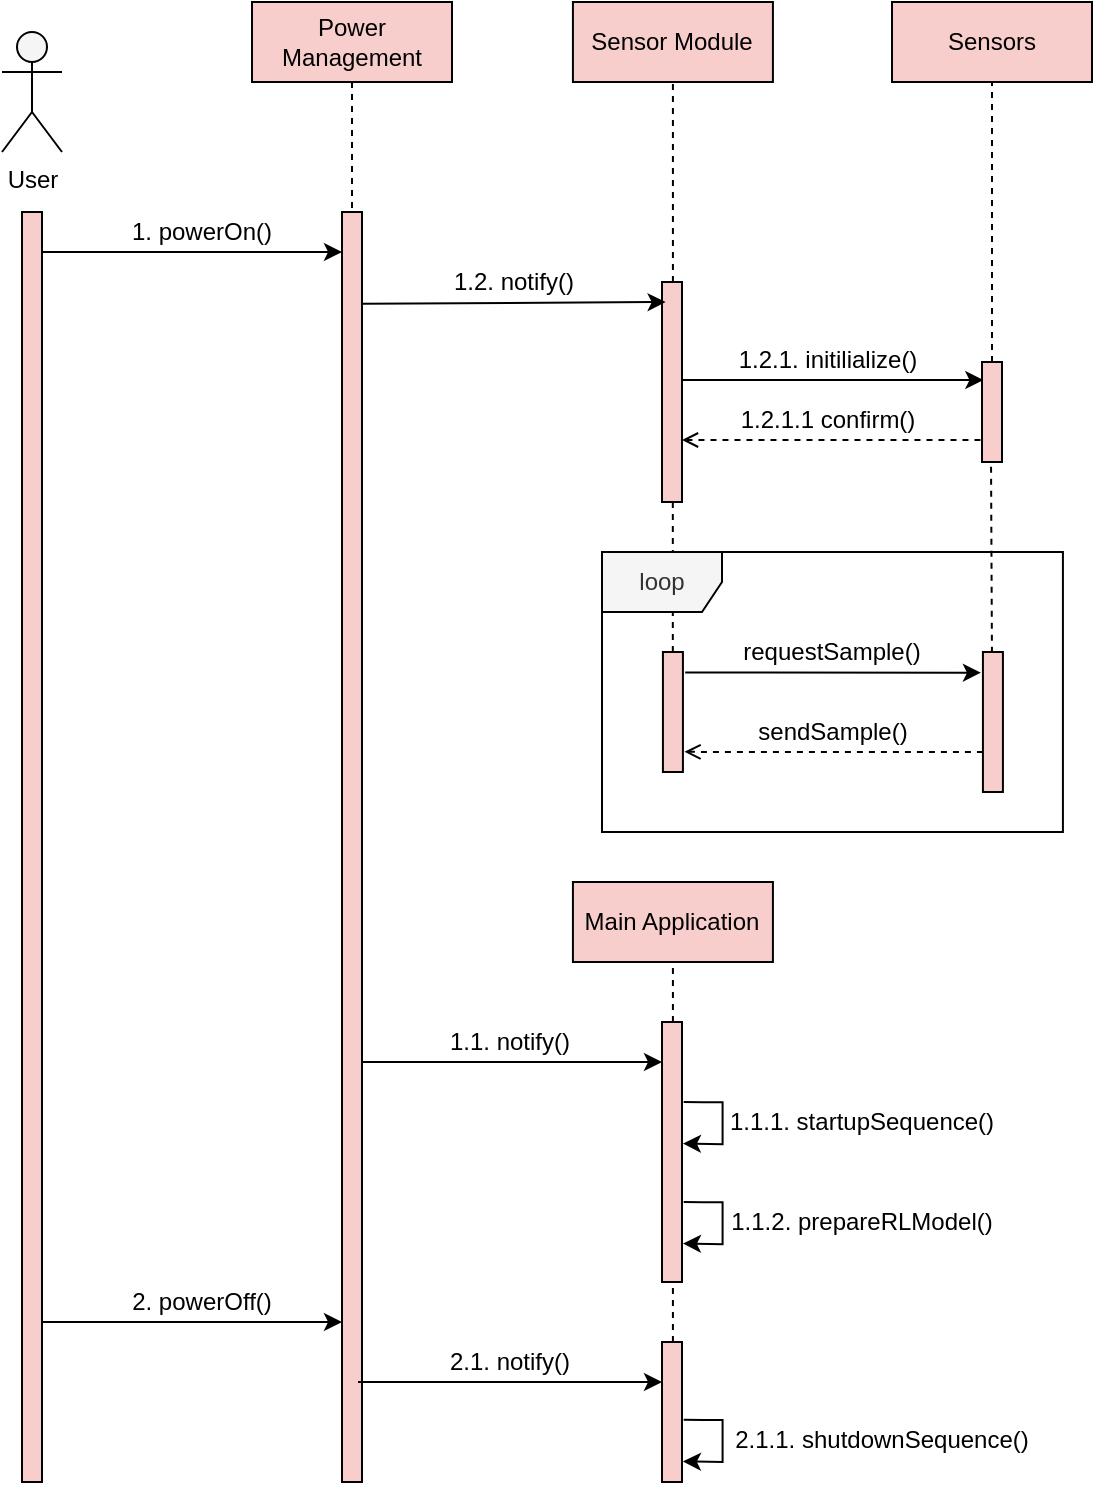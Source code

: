 <mxfile version="13.9.9" type="device" pages="3"><diagram id="kgpKYQtTHZ0yAKxKKP6v" name="1"><mxGraphModel dx="1086" dy="846" grid="1" gridSize="10" guides="1" tooltips="1" connect="1" arrows="1" fold="1" page="1" pageScale="1" pageWidth="850" pageHeight="1100" math="0" shadow="0"><root><mxCell id="0"/><mxCell id="1" parent="0"/><mxCell id="phC4jxuiLbLDbpHao6Ok-2" value="" style="endArrow=classic;html=1;" parent="1" edge="1"><mxGeometry width="50" height="50" relative="1" as="geometry"><mxPoint x="318" y="680" as="sourcePoint"/><mxPoint x="470" y="680" as="targetPoint"/></mxGeometry></mxCell><mxCell id="inBdYmP9mK_ifacvA4f5-3" value="User" style="shape=umlActor;verticalLabelPosition=bottom;verticalAlign=top;html=1;outlineConnect=0;fillColor=#F5F5F5;" parent="1" vertex="1"><mxGeometry x="140" y="165" width="30" height="60" as="geometry"/></mxCell><mxCell id="inBdYmP9mK_ifacvA4f5-5" value="" style="endArrow=classic;html=1;" parent="1" edge="1"><mxGeometry width="50" height="50" relative="1" as="geometry"><mxPoint x="160" y="275.0" as="sourcePoint"/><mxPoint x="310" y="275" as="targetPoint"/></mxGeometry></mxCell><mxCell id="inBdYmP9mK_ifacvA4f5-6" value="1. powerOn()" style="text;html=1;strokeColor=none;fillColor=none;align=center;verticalAlign=middle;whiteSpace=wrap;rounded=0;" parent="1" vertex="1"><mxGeometry x="180" y="255" width="120" height="20" as="geometry"/></mxCell><mxCell id="inBdYmP9mK_ifacvA4f5-24" style="edgeStyle=orthogonalEdgeStyle;rounded=0;orthogonalLoop=1;jettySize=auto;html=1;dashed=1;endArrow=none;endFill=0;" parent="1" source="xKtvGgdR5f6GZ9nh-ZkP-6" target="xKtvGgdR5f6GZ9nh-ZkP-9" edge="1"><mxGeometry relative="1" as="geometry"><mxPoint x="370" y="220" as="sourcePoint"/></mxGeometry></mxCell><mxCell id="dgh72chu5TifOmgAorw7-30" style="edgeStyle=none;rounded=0;orthogonalLoop=1;jettySize=auto;html=1;entryX=0.495;entryY=0.022;entryDx=0;entryDy=0;entryPerimeter=0;dashed=1;startArrow=none;startFill=0;endArrow=none;endFill=0;" parent="1" source="dgh72chu5TifOmgAorw7-36" target="dgh72chu5TifOmgAorw7-48" edge="1"><mxGeometry relative="1" as="geometry"/></mxCell><mxCell id="dgh72chu5TifOmgAorw7-31" style="rounded=0;orthogonalLoop=1;jettySize=auto;html=1;dashed=1;endArrow=none;endFill=0;entryX=0.451;entryY=0.977;entryDx=0;entryDy=0;entryPerimeter=0;exitX=0.451;exitY=0.006;exitDx=0;exitDy=0;exitPerimeter=0;" parent="1" source="dgh72chu5TifOmgAorw7-49" target="dgh72chu5TifOmgAorw7-42" edge="1"><mxGeometry relative="1" as="geometry"><mxPoint x="610" y="440" as="sourcePoint"/><mxPoint x="639" y="381" as="targetPoint"/></mxGeometry></mxCell><mxCell id="dgh72chu5TifOmgAorw7-33" value="loop" style="shape=umlFrame;whiteSpace=wrap;html=1;fillColor=#f5f5f5;fontColor=#333333;" parent="1" vertex="1"><mxGeometry x="440" y="425" width="230.46" height="140" as="geometry"/></mxCell><mxCell id="dgh72chu5TifOmgAorw7-34" value="Sensor Module" style="rounded=0;whiteSpace=wrap;html=1;fillColor=#f8cecc;" parent="1" vertex="1"><mxGeometry x="425.46" y="150" width="100" height="40" as="geometry"/></mxCell><mxCell id="dgh72chu5TifOmgAorw7-35" value="" style="endArrow=none;dashed=1;html=1;entryX=0.5;entryY=1;entryDx=0;entryDy=0;" parent="1" source="dgh72chu5TifOmgAorw7-36" target="dgh72chu5TifOmgAorw7-34" edge="1"><mxGeometry width="50" height="50" relative="1" as="geometry"><mxPoint x="475.0" y="470" as="sourcePoint"/><mxPoint x="612.5" y="380" as="targetPoint"/></mxGeometry></mxCell><mxCell id="dgh72chu5TifOmgAorw7-36" value="" style="points=[];perimeter=orthogonalPerimeter;rounded=0;shadow=0;strokeWidth=1;fillColor=#f8cecc;" parent="1" vertex="1"><mxGeometry x="470" y="290" width="10" height="110" as="geometry"/></mxCell><mxCell id="dgh72chu5TifOmgAorw7-37" value="" style="endArrow=classic;html=1;entryX=0.067;entryY=0.154;entryDx=0;entryDy=0;entryPerimeter=0;exitX=0.886;exitY=0.023;exitDx=0;exitDy=0;exitPerimeter=0;" parent="1" edge="1"><mxGeometry width="50" height="50" relative="1" as="geometry"><mxPoint x="320.0" y="300.93" as="sourcePoint"/><mxPoint x="471.81" y="300.02" as="targetPoint"/></mxGeometry></mxCell><mxCell id="dgh72chu5TifOmgAorw7-38" value="1.2. notify()" style="text;html=1;strokeColor=none;fillColor=none;align=center;verticalAlign=middle;whiteSpace=wrap;rounded=0;" parent="1" vertex="1"><mxGeometry x="336.14" y="280" width="120" height="20" as="geometry"/></mxCell><mxCell id="dgh72chu5TifOmgAorw7-39" value="" style="endArrow=classic;html=1;entryX=0.067;entryY=0.462;entryDx=0;entryDy=0;entryPerimeter=0;" parent="1" edge="1"><mxGeometry width="50" height="50" relative="1" as="geometry"><mxPoint x="480" y="339.0" as="sourcePoint"/><mxPoint x="630.67" y="339.06" as="targetPoint"/></mxGeometry></mxCell><mxCell id="dgh72chu5TifOmgAorw7-40" value="Sensors" style="rounded=0;whiteSpace=wrap;html=1;fillColor=#f8cecc;" parent="1" vertex="1"><mxGeometry x="585" y="150" width="100" height="40" as="geometry"/></mxCell><mxCell id="dgh72chu5TifOmgAorw7-41" value="" style="endArrow=none;dashed=1;html=1;entryX=0.5;entryY=1;entryDx=0;entryDy=0;" parent="1" source="dgh72chu5TifOmgAorw7-42" target="dgh72chu5TifOmgAorw7-40" edge="1"><mxGeometry width="50" height="50" relative="1" as="geometry"><mxPoint x="635" y="470" as="sourcePoint"/><mxPoint x="772.5" y="380" as="targetPoint"/></mxGeometry></mxCell><mxCell id="dgh72chu5TifOmgAorw7-42" value="" style="points=[];perimeter=orthogonalPerimeter;rounded=0;shadow=0;strokeWidth=1;fillColor=#f8cecc;" parent="1" vertex="1"><mxGeometry x="630" y="330" width="10" height="50" as="geometry"/></mxCell><mxCell id="dgh72chu5TifOmgAorw7-43" value="1.2.1. initilialize()" style="text;html=1;strokeColor=none;fillColor=none;align=center;verticalAlign=middle;whiteSpace=wrap;rounded=0;" parent="1" vertex="1"><mxGeometry x="492.5" y="319" width="120" height="20" as="geometry"/></mxCell><mxCell id="dgh72chu5TifOmgAorw7-44" value="" style="endArrow=none;html=1;entryX=0.067;entryY=0.462;entryDx=0;entryDy=0;entryPerimeter=0;dashed=1;endFill=0;startArrow=open;startFill=0;" parent="1" edge="1"><mxGeometry width="50" height="50" relative="1" as="geometry"><mxPoint x="480" y="369.0" as="sourcePoint"/><mxPoint x="630.67" y="369.06" as="targetPoint"/></mxGeometry></mxCell><mxCell id="dgh72chu5TifOmgAorw7-45" value="1.2.1.1 confirm()" style="text;html=1;strokeColor=none;fillColor=none;align=center;verticalAlign=middle;whiteSpace=wrap;rounded=0;" parent="1" vertex="1"><mxGeometry x="492.5" y="349" width="120" height="20" as="geometry"/></mxCell><mxCell id="dgh72chu5TifOmgAorw7-48" value="" style="points=[];perimeter=orthogonalPerimeter;rounded=0;shadow=0;strokeWidth=1;fillColor=#f8cecc;" parent="1" vertex="1"><mxGeometry x="470.46" y="475" width="10" height="60" as="geometry"/></mxCell><mxCell id="dgh72chu5TifOmgAorw7-49" value="" style="points=[];perimeter=orthogonalPerimeter;rounded=0;shadow=0;strokeWidth=1;fillColor=#f8cecc;" parent="1" vertex="1"><mxGeometry x="630.46" y="475" width="10" height="70" as="geometry"/></mxCell><mxCell id="dgh72chu5TifOmgAorw7-50" value="" style="endArrow=classic;html=1;exitX=1.113;exitY=0.171;exitDx=0;exitDy=0;exitPerimeter=0;entryX=-0.1;entryY=0.148;entryDx=0;entryDy=0;entryPerimeter=0;" parent="1" source="dgh72chu5TifOmgAorw7-48" target="dgh72chu5TifOmgAorw7-49" edge="1"><mxGeometry width="50" height="50" relative="1" as="geometry"><mxPoint x="540.46" y="505" as="sourcePoint"/><mxPoint x="590.46" y="455" as="targetPoint"/></mxGeometry></mxCell><mxCell id="dgh72chu5TifOmgAorw7-51" value="requestSample()" style="text;html=1;strokeColor=none;fillColor=none;align=center;verticalAlign=middle;whiteSpace=wrap;rounded=0;" parent="1" vertex="1"><mxGeometry x="495.46" y="465" width="120" height="20" as="geometry"/></mxCell><mxCell id="dgh72chu5TifOmgAorw7-52" value="" style="endArrow=open;html=1;entryX=1.077;entryY=0.832;entryDx=0;entryDy=0;entryPerimeter=0;dashed=1;startArrow=none;startFill=0;endFill=0;" parent="1" target="dgh72chu5TifOmgAorw7-48" edge="1"><mxGeometry width="50" height="50" relative="1" as="geometry"><mxPoint x="630.46" y="525" as="sourcePoint"/><mxPoint x="639.46" y="495.36" as="targetPoint"/><Array as="points"><mxPoint x="510.46" y="525"/></Array></mxGeometry></mxCell><mxCell id="dgh72chu5TifOmgAorw7-53" value="sendSample()" style="text;html=1;strokeColor=none;fillColor=none;align=center;verticalAlign=middle;whiteSpace=wrap;rounded=0;" parent="1" vertex="1"><mxGeometry x="492.96" y="505" width="125" height="20" as="geometry"/></mxCell><mxCell id="xKtvGgdR5f6GZ9nh-ZkP-6" value="Power Management" style="rounded=0;whiteSpace=wrap;html=1;fillColor=#f8cecc;" parent="1" vertex="1"><mxGeometry x="265" y="150" width="100" height="40" as="geometry"/></mxCell><mxCell id="xKtvGgdR5f6GZ9nh-ZkP-9" value="" style="points=[];perimeter=orthogonalPerimeter;rounded=0;shadow=0;strokeWidth=1;fillColor=#f8cecc;" parent="1" vertex="1"><mxGeometry x="310" y="255" width="10" height="635" as="geometry"/></mxCell><mxCell id="xKtvGgdR5f6GZ9nh-ZkP-10" value="" style="points=[];perimeter=orthogonalPerimeter;rounded=0;shadow=0;strokeWidth=1;fillColor=#f8cecc;" parent="1" vertex="1"><mxGeometry x="150" y="255" width="10" height="635" as="geometry"/></mxCell><mxCell id="phC4jxuiLbLDbpHao6Ok-1" value="1.1. notify()" style="text;html=1;strokeColor=none;fillColor=none;align=center;verticalAlign=middle;whiteSpace=wrap;rounded=0;" parent="1" vertex="1"><mxGeometry x="334.33" y="660" width="120" height="20" as="geometry"/></mxCell><mxCell id="phC4jxuiLbLDbpHao6Ok-3" value="Main Application" style="rounded=0;whiteSpace=wrap;html=1;fillColor=#f8cecc;" parent="1" vertex="1"><mxGeometry x="425.46" y="590" width="100" height="40" as="geometry"/></mxCell><mxCell id="phC4jxuiLbLDbpHao6Ok-4" value="" style="endArrow=none;dashed=1;html=1;entryX=0.5;entryY=1;entryDx=0;entryDy=0;" parent="1" source="phC4jxuiLbLDbpHao6Ok-5" target="phC4jxuiLbLDbpHao6Ok-3" edge="1"><mxGeometry width="50" height="50" relative="1" as="geometry"><mxPoint x="475.0" y="840" as="sourcePoint"/><mxPoint x="612.5" y="750" as="targetPoint"/></mxGeometry></mxCell><mxCell id="phC4jxuiLbLDbpHao6Ok-5" value="" style="points=[];perimeter=orthogonalPerimeter;rounded=0;shadow=0;strokeWidth=1;fillColor=#f8cecc;" parent="1" vertex="1"><mxGeometry x="470" y="660" width="10" height="130" as="geometry"/></mxCell><mxCell id="phC4jxuiLbLDbpHao6Ok-6" value="" style="endArrow=classic;html=1;entryX=1.017;entryY=0.552;entryDx=0;entryDy=0;entryPerimeter=0;rounded=0;exitX=1.056;exitY=0.363;exitDx=0;exitDy=0;exitPerimeter=0;" parent="1" edge="1"><mxGeometry width="50" height="50" relative="1" as="geometry"><mxPoint x="480.85" y="750.0" as="sourcePoint"/><mxPoint x="480.46" y="770.79" as="targetPoint"/><Array as="points"><mxPoint x="490.29" y="750.07"/><mxPoint x="500.29" y="750.07"/><mxPoint x="500.29" y="771.07"/></Array></mxGeometry></mxCell><mxCell id="phC4jxuiLbLDbpHao6Ok-7" value="1.1.2. prepareRLModel()" style="text;html=1;strokeColor=none;fillColor=none;align=center;verticalAlign=middle;whiteSpace=wrap;rounded=0;" parent="1" vertex="1"><mxGeometry x="500.46" y="750" width="140" height="20" as="geometry"/></mxCell><mxCell id="dagR4Bnw5BYFvHW-4s_O-1" value="" style="endArrow=classic;html=1;entryX=1.017;entryY=0.552;entryDx=0;entryDy=0;entryPerimeter=0;rounded=0;exitX=1.056;exitY=0.363;exitDx=0;exitDy=0;exitPerimeter=0;" parent="1" edge="1"><mxGeometry width="50" height="50" relative="1" as="geometry"><mxPoint x="480.85" y="700.0" as="sourcePoint"/><mxPoint x="480.46" y="720.79" as="targetPoint"/><Array as="points"><mxPoint x="490.29" y="700.07"/><mxPoint x="500.29" y="700.07"/><mxPoint x="500.29" y="721.07"/></Array></mxGeometry></mxCell><mxCell id="dagR4Bnw5BYFvHW-4s_O-2" value="1.1.1. startupSequence()" style="text;html=1;strokeColor=none;fillColor=none;align=center;verticalAlign=middle;whiteSpace=wrap;rounded=0;" parent="1" vertex="1"><mxGeometry x="500.46" y="700" width="140" height="20" as="geometry"/></mxCell><mxCell id="tbu72Rc4ZjSDKKQnd7Kb-1" value="" style="endArrow=classic;html=1;" parent="1" edge="1"><mxGeometry width="50" height="50" relative="1" as="geometry"><mxPoint x="160" y="810.0" as="sourcePoint"/><mxPoint x="310" y="810" as="targetPoint"/></mxGeometry></mxCell><mxCell id="tbu72Rc4ZjSDKKQnd7Kb-2" value="2. powerOff()" style="text;html=1;strokeColor=none;fillColor=none;align=center;verticalAlign=middle;whiteSpace=wrap;rounded=0;" parent="1" vertex="1"><mxGeometry x="180" y="790" width="120" height="20" as="geometry"/></mxCell><mxCell id="tbu72Rc4ZjSDKKQnd7Kb-3" value="" style="points=[];perimeter=orthogonalPerimeter;rounded=0;shadow=0;strokeWidth=1;fillColor=#f8cecc;" parent="1" vertex="1"><mxGeometry x="470" y="820" width="10" height="70" as="geometry"/></mxCell><mxCell id="tbu72Rc4ZjSDKKQnd7Kb-6" value="" style="endArrow=classic;html=1;" parent="1" edge="1"><mxGeometry width="50" height="50" relative="1" as="geometry"><mxPoint x="318" y="840" as="sourcePoint"/><mxPoint x="470" y="840" as="targetPoint"/></mxGeometry></mxCell><mxCell id="tbu72Rc4ZjSDKKQnd7Kb-7" value="2.1. notify()" style="text;html=1;strokeColor=none;fillColor=none;align=center;verticalAlign=middle;whiteSpace=wrap;rounded=0;" parent="1" vertex="1"><mxGeometry x="334.33" y="820" width="120" height="20" as="geometry"/></mxCell><mxCell id="tbu72Rc4ZjSDKKQnd7Kb-8" value="" style="endArrow=none;dashed=1;html=1;entryX=0.5;entryY=1;entryDx=0;entryDy=0;" parent="1" edge="1"><mxGeometry width="50" height="50" relative="1" as="geometry"><mxPoint x="475.46" y="820" as="sourcePoint"/><mxPoint x="475.46" y="790" as="targetPoint"/></mxGeometry></mxCell><mxCell id="tbu72Rc4ZjSDKKQnd7Kb-9" value="" style="endArrow=classic;html=1;entryX=1.017;entryY=0.552;entryDx=0;entryDy=0;entryPerimeter=0;rounded=0;exitX=1.056;exitY=0.363;exitDx=0;exitDy=0;exitPerimeter=0;" parent="1" edge="1"><mxGeometry width="50" height="50" relative="1" as="geometry"><mxPoint x="480.85" y="858.93" as="sourcePoint"/><mxPoint x="480.46" y="879.72" as="targetPoint"/><Array as="points"><mxPoint x="490.29" y="859"/><mxPoint x="500.29" y="859"/><mxPoint x="500.29" y="880"/></Array></mxGeometry></mxCell><mxCell id="tbu72Rc4ZjSDKKQnd7Kb-10" value="2.1.1. shutdownSequence()" style="text;html=1;strokeColor=none;fillColor=none;align=center;verticalAlign=middle;whiteSpace=wrap;rounded=0;" parent="1" vertex="1"><mxGeometry x="500.46" y="858.93" width="159.54" height="20" as="geometry"/></mxCell></root></mxGraphModel></diagram><diagram id="JWBoUL0bmVJoOQ_-0D60" name="2"><mxGraphModel dx="1086" dy="846" grid="1" gridSize="10" guides="1" tooltips="1" connect="1" arrows="1" fold="1" page="1" pageScale="1" pageWidth="827" pageHeight="1169" math="0" shadow="0"><root><mxCell id="K2fZUyKmzrHgw1D3t_cC-0"/><mxCell id="K2fZUyKmzrHgw1D3t_cC-1" parent="K2fZUyKmzrHgw1D3t_cC-0"/><mxCell id="argY7K8vM8EmBchS-glX-3" value="connect" style="shape=umlFrame;whiteSpace=wrap;html=1;fillColor=#f5f5f5;fontColor=#333333;" parent="K2fZUyKmzrHgw1D3t_cC-1" vertex="1"><mxGeometry x="540" y="1210" width="250" height="109" as="geometry"/></mxCell><mxCell id="argY7K8vM8EmBchS-glX-4" style="edgeStyle=orthogonalEdgeStyle;rounded=0;orthogonalLoop=1;jettySize=auto;html=1;dashed=1;endArrow=none;endFill=0;" parent="K2fZUyKmzrHgw1D3t_cC-1" source="argY7K8vM8EmBchS-glX-93" target="argY7K8vM8EmBchS-glX-97" edge="1"><mxGeometry relative="1" as="geometry"><mxPoint x="365" y="650.0" as="targetPoint"/><mxPoint x="365" y="730" as="sourcePoint"/><Array as="points"/></mxGeometry></mxCell><mxCell id="argY7K8vM8EmBchS-glX-5" style="rounded=0;orthogonalLoop=1;jettySize=auto;html=1;dashed=1;endArrow=none;endFill=0;" parent="K2fZUyKmzrHgw1D3t_cC-1" source="argY7K8vM8EmBchS-glX-9" target="argY7K8vM8EmBchS-glX-28" edge="1"><mxGeometry relative="1" as="geometry"/></mxCell><mxCell id="argY7K8vM8EmBchS-glX-6" style="edgeStyle=none;rounded=0;orthogonalLoop=1;jettySize=auto;html=1;dashed=1;endArrow=none;endFill=0;" parent="K2fZUyKmzrHgw1D3t_cC-1" source="argY7K8vM8EmBchS-glX-10" target="argY7K8vM8EmBchS-glX-26" edge="1"><mxGeometry relative="1" as="geometry"/></mxCell><mxCell id="argY7K8vM8EmBchS-glX-7" style="rounded=0;orthogonalLoop=1;jettySize=auto;html=1;endArrow=classic;endFill=1;" parent="K2fZUyKmzrHgw1D3t_cC-1" source="argY7K8vM8EmBchS-glX-88" target="argY7K8vM8EmBchS-glX-88" edge="1"><mxGeometry relative="1" as="geometry"><mxPoint x="560.46" y="255" as="targetPoint"/><mxPoint x="370.46" y="255" as="sourcePoint"/><Array as="points"><mxPoint x="380" y="265"/><mxPoint x="390" y="265"/><mxPoint x="390" y="275"/><mxPoint x="390" y="285"/><mxPoint x="380" y="285"/></Array></mxGeometry></mxCell><mxCell id="argY7K8vM8EmBchS-glX-8" value="alt" style="shape=umlFrame;whiteSpace=wrap;html=1;fillColor=#f5f5f5;fontColor=#333333;" parent="K2fZUyKmzrHgw1D3t_cC-1" vertex="1"><mxGeometry x="320" y="360" width="280" height="190" as="geometry"/></mxCell><mxCell id="argY7K8vM8EmBchS-glX-9" value="" style="points=[];perimeter=orthogonalPerimeter;rounded=0;shadow=0;strokeWidth=1;fillColor=#B8DFA4;" parent="K2fZUyKmzrHgw1D3t_cC-1" vertex="1"><mxGeometry x="560" y="210" width="10" height="130" as="geometry"/></mxCell><mxCell id="argY7K8vM8EmBchS-glX-10" value="" style="points=[];perimeter=orthogonalPerimeter;rounded=0;shadow=0;strokeWidth=1;fillColor=#B8DFA4;" parent="K2fZUyKmzrHgw1D3t_cC-1" vertex="1"><mxGeometry x="360" y="210" width="10" height="130" as="geometry"/></mxCell><mxCell id="argY7K8vM8EmBchS-glX-11" value="" style="points=[];perimeter=orthogonalPerimeter;rounded=0;shadow=0;strokeWidth=1;fillColor=#B8DFA4;" parent="K2fZUyKmzrHgw1D3t_cC-1" vertex="1"><mxGeometry x="40" y="210" width="10" height="705" as="geometry"/></mxCell><mxCell id="argY7K8vM8EmBchS-glX-12" value="User" style="shape=umlActor;verticalLabelPosition=bottom;verticalAlign=top;html=1;outlineConnect=0;fillColor=#F5F5F5;" parent="K2fZUyKmzrHgw1D3t_cC-1" vertex="1"><mxGeometry x="30" y="120" width="30" height="60" as="geometry"/></mxCell><mxCell id="argY7K8vM8EmBchS-glX-13" style="rounded=0;orthogonalLoop=1;jettySize=auto;html=1;endArrow=classic;endFill=1;" parent="K2fZUyKmzrHgw1D3t_cC-1" edge="1"><mxGeometry relative="1" as="geometry"><mxPoint x="359" y="250.0" as="targetPoint"/><mxPoint x="210.0" y="250.0" as="sourcePoint"/></mxGeometry></mxCell><mxCell id="argY7K8vM8EmBchS-glX-14" value="" style="endArrow=classic;html=1;" parent="K2fZUyKmzrHgw1D3t_cC-1" source="argY7K8vM8EmBchS-glX-11" edge="1"><mxGeometry width="50" height="50" relative="1" as="geometry"><mxPoint x="150" y="280" as="sourcePoint"/><mxPoint x="200.0" y="230.0" as="targetPoint"/></mxGeometry></mxCell><mxCell id="argY7K8vM8EmBchS-glX-15" value="1. powerOn()" style="text;html=1;strokeColor=none;fillColor=none;align=center;verticalAlign=middle;whiteSpace=wrap;rounded=0;" parent="K2fZUyKmzrHgw1D3t_cC-1" vertex="1"><mxGeometry x="70" y="210" width="120" height="20" as="geometry"/></mxCell><mxCell id="argY7K8vM8EmBchS-glX-16" style="edgeStyle=orthogonalEdgeStyle;rounded=0;orthogonalLoop=1;jettySize=auto;html=1;dashed=1;endArrow=none;endFill=0;" parent="K2fZUyKmzrHgw1D3t_cC-1" source="argY7K8vM8EmBchS-glX-17" target="argY7K8vM8EmBchS-glX-89" edge="1"><mxGeometry relative="1" as="geometry"/></mxCell><mxCell id="argY7K8vM8EmBchS-glX-17" value="Power Management" style="rounded=0;whiteSpace=wrap;html=1;fillColor=#B8DFA4;" parent="K2fZUyKmzrHgw1D3t_cC-1" vertex="1"><mxGeometry x="155" y="110" width="100" height="40" as="geometry"/></mxCell><mxCell id="argY7K8vM8EmBchS-glX-18" style="edgeStyle=orthogonalEdgeStyle;rounded=0;orthogonalLoop=1;jettySize=auto;html=1;entryX=0.5;entryY=0.002;entryDx=0;entryDy=0;entryPerimeter=0;dashed=1;endArrow=none;endFill=0;" parent="K2fZUyKmzrHgw1D3t_cC-1" source="argY7K8vM8EmBchS-glX-19" target="argY7K8vM8EmBchS-glX-10" edge="1"><mxGeometry relative="1" as="geometry"/></mxCell><mxCell id="argY7K8vM8EmBchS-glX-19" value="Connection Management" style="rounded=0;whiteSpace=wrap;html=1;fillColor=#B8DFA4;" parent="K2fZUyKmzrHgw1D3t_cC-1" vertex="1"><mxGeometry x="315" y="110" width="100" height="40" as="geometry"/></mxCell><mxCell id="argY7K8vM8EmBchS-glX-20" value="1.3. notify()" style="text;html=1;strokeColor=none;fillColor=none;align=center;verticalAlign=middle;whiteSpace=wrap;rounded=0;" parent="K2fZUyKmzrHgw1D3t_cC-1" vertex="1"><mxGeometry x="216.14" y="230" width="140" height="20" as="geometry"/></mxCell><mxCell id="argY7K8vM8EmBchS-glX-21" value="Remote Client" style="shape=umlActor;verticalLabelPosition=bottom;verticalAlign=top;html=1;outlineConnect=0;fillColor=#F5F5F5;" parent="K2fZUyKmzrHgw1D3t_cC-1" vertex="1"><mxGeometry x="549.54" y="110" width="30" height="60" as="geometry"/></mxCell><mxCell id="argY7K8vM8EmBchS-glX-22" style="rounded=0;orthogonalLoop=1;jettySize=auto;html=1;endArrow=open;endFill=0;startArrow=none;startFill=0;" parent="K2fZUyKmzrHgw1D3t_cC-1" edge="1"><mxGeometry relative="1" as="geometry"><mxPoint x="370.0" y="314.71" as="targetPoint"/><mxPoint x="560.0" y="314.71" as="sourcePoint"/></mxGeometry></mxCell><mxCell id="argY7K8vM8EmBchS-glX-23" value="1.3.1.1.&amp;nbsp; connectionRequest()" style="text;html=1;strokeColor=none;fillColor=none;align=center;verticalAlign=middle;whiteSpace=wrap;rounded=0;" parent="K2fZUyKmzrHgw1D3t_cC-1" vertex="1"><mxGeometry x="390" y="294.71" width="160" height="20" as="geometry"/></mxCell><mxCell id="argY7K8vM8EmBchS-glX-24" value="1.3.1.&amp;nbsp; listenConnection()" style="text;html=1;strokeColor=none;fillColor=none;align=center;verticalAlign=middle;whiteSpace=wrap;rounded=0;" parent="K2fZUyKmzrHgw1D3t_cC-1" vertex="1"><mxGeometry x="390" y="265" width="150" height="20" as="geometry"/></mxCell><mxCell id="argY7K8vM8EmBchS-glX-25" style="edgeStyle=none;rounded=0;orthogonalLoop=1;jettySize=auto;html=1;entryX=0.466;entryY=0.006;entryDx=0;entryDy=0;entryPerimeter=0;dashed=1;endArrow=none;endFill=0;" parent="K2fZUyKmzrHgw1D3t_cC-1" source="argY7K8vM8EmBchS-glX-26" target="argY7K8vM8EmBchS-glX-34" edge="1"><mxGeometry relative="1" as="geometry"/></mxCell><mxCell id="argY7K8vM8EmBchS-glX-26" value="" style="points=[];perimeter=orthogonalPerimeter;rounded=0;shadow=0;strokeWidth=1;fillColor=#B8DFA4;" parent="K2fZUyKmzrHgw1D3t_cC-1" vertex="1"><mxGeometry x="360" y="410" width="10" height="40" as="geometry"/></mxCell><mxCell id="argY7K8vM8EmBchS-glX-27" style="edgeStyle=none;rounded=0;orthogonalLoop=1;jettySize=auto;html=1;entryX=0.477;entryY=-0.002;entryDx=0;entryDy=0;entryPerimeter=0;dashed=1;endArrow=none;endFill=0;" parent="K2fZUyKmzrHgw1D3t_cC-1" source="argY7K8vM8EmBchS-glX-28" target="argY7K8vM8EmBchS-glX-33" edge="1"><mxGeometry relative="1" as="geometry"/></mxCell><mxCell id="argY7K8vM8EmBchS-glX-28" value="" style="points=[];perimeter=orthogonalPerimeter;rounded=0;shadow=0;strokeWidth=1;fillColor=#B8DFA4;" parent="K2fZUyKmzrHgw1D3t_cC-1" vertex="1"><mxGeometry x="560" y="410" width="10" height="40" as="geometry"/></mxCell><mxCell id="argY7K8vM8EmBchS-glX-29" value="validCredentials = true" style="text;html=1;strokeColor=none;fillColor=none;align=center;verticalAlign=middle;whiteSpace=wrap;rounded=0;" parent="K2fZUyKmzrHgw1D3t_cC-1" vertex="1"><mxGeometry x="407.5" y="360" width="142.5" height="20" as="geometry"/></mxCell><mxCell id="argY7K8vM8EmBchS-glX-30" value="acceptConnection()" style="text;html=1;strokeColor=none;fillColor=none;align=center;verticalAlign=middle;whiteSpace=wrap;rounded=0;" parent="K2fZUyKmzrHgw1D3t_cC-1" vertex="1"><mxGeometry x="390" y="410" width="160" height="20" as="geometry"/></mxCell><mxCell id="argY7K8vM8EmBchS-glX-31" style="rounded=0;orthogonalLoop=1;jettySize=auto;html=1;endArrow=classic;endFill=1;dashed=1;" parent="K2fZUyKmzrHgw1D3t_cC-1" edge="1"><mxGeometry relative="1" as="geometry"><mxPoint x="560.0" y="429.31" as="targetPoint"/><mxPoint x="370.0" y="429.31" as="sourcePoint"/></mxGeometry></mxCell><mxCell id="argY7K8vM8EmBchS-glX-32" value="" style="endArrow=none;dashed=1;html=1;" parent="K2fZUyKmzrHgw1D3t_cC-1" edge="1"><mxGeometry width="50" height="50" relative="1" as="geometry"><mxPoint x="320.0" y="470" as="sourcePoint"/><mxPoint x="601" y="470" as="targetPoint"/></mxGeometry></mxCell><mxCell id="argY7K8vM8EmBchS-glX-33" value="" style="points=[];perimeter=orthogonalPerimeter;rounded=0;shadow=0;strokeWidth=1;fillColor=#B8DFA4;" parent="K2fZUyKmzrHgw1D3t_cC-1" vertex="1"><mxGeometry x="560" y="490.69" width="10" height="40" as="geometry"/></mxCell><mxCell id="argY7K8vM8EmBchS-glX-34" value="" style="points=[];perimeter=orthogonalPerimeter;rounded=0;shadow=0;strokeWidth=1;fillColor=#B8DFA4;" parent="K2fZUyKmzrHgw1D3t_cC-1" vertex="1"><mxGeometry x="360" y="490.69" width="10" height="40" as="geometry"/></mxCell><mxCell id="argY7K8vM8EmBchS-glX-35" value="[else]" style="text;html=1;strokeColor=none;fillColor=none;align=center;verticalAlign=middle;whiteSpace=wrap;rounded=0;" parent="K2fZUyKmzrHgw1D3t_cC-1" vertex="1"><mxGeometry x="320" y="470.69" width="40" height="20" as="geometry"/></mxCell><mxCell id="argY7K8vM8EmBchS-glX-36" value="rejectConnection()" style="text;html=1;strokeColor=none;fillColor=none;align=center;verticalAlign=middle;whiteSpace=wrap;rounded=0;" parent="K2fZUyKmzrHgw1D3t_cC-1" vertex="1"><mxGeometry x="390" y="490.69" width="160" height="20" as="geometry"/></mxCell><mxCell id="argY7K8vM8EmBchS-glX-37" style="rounded=0;orthogonalLoop=1;jettySize=auto;html=1;endArrow=classic;endFill=1;dashed=1;" parent="K2fZUyKmzrHgw1D3t_cC-1" edge="1"><mxGeometry relative="1" as="geometry"><mxPoint x="560.0" y="510.35" as="targetPoint"/><mxPoint x="370.0" y="510.35" as="sourcePoint"/></mxGeometry></mxCell><mxCell id="argY7K8vM8EmBchS-glX-38" value="Database&lt;br&gt;Server" style="shape=umlActor;verticalLabelPosition=bottom;verticalAlign=top;html=1;outlineConnect=0;fillColor=#F5F5F5;" parent="K2fZUyKmzrHgw1D3t_cC-1" vertex="1"><mxGeometry x="750" y="490.69" width="30" height="59" as="geometry"/></mxCell><mxCell id="argY7K8vM8EmBchS-glX-39" style="edgeStyle=orthogonalEdgeStyle;rounded=0;orthogonalLoop=1;jettySize=auto;html=1;dashed=1;endArrow=none;endFill=0;" parent="K2fZUyKmzrHgw1D3t_cC-1" source="argY7K8vM8EmBchS-glX-96" target="argY7K8vM8EmBchS-glX-44" edge="1"><mxGeometry relative="1" as="geometry"><mxPoint x="565" y="820.69" as="targetPoint"/><mxPoint x="564.471" y="579.69" as="sourcePoint"/></mxGeometry></mxCell><mxCell id="argY7K8vM8EmBchS-glX-40" style="edgeStyle=orthogonalEdgeStyle;rounded=0;orthogonalLoop=1;jettySize=auto;html=1;dashed=1;startArrow=none;startFill=0;endArrow=none;endFill=0;strokeColor=#000000;fontSize=11;" parent="K2fZUyKmzrHgw1D3t_cC-1" target="argY7K8vM8EmBchS-glX-57" edge="1"><mxGeometry relative="1" as="geometry"><mxPoint x="365" y="719.69" as="sourcePoint"/></mxGeometry></mxCell><mxCell id="argY7K8vM8EmBchS-glX-42" style="rounded=0;orthogonalLoop=1;jettySize=auto;html=1;endArrow=classic;endFill=1;" parent="K2fZUyKmzrHgw1D3t_cC-1" edge="1"><mxGeometry relative="1" as="geometry"><mxPoint x="560.0" y="714.69" as="targetPoint"/><mxPoint x="370.0" y="714.69" as="sourcePoint"/></mxGeometry></mxCell><mxCell id="argY7K8vM8EmBchS-glX-43" style="edgeStyle=orthogonalEdgeStyle;rounded=0;orthogonalLoop=1;jettySize=auto;html=1;dashed=1;startArrow=none;startFill=0;endArrow=classic;endFill=1;strokeColor=#000000;fontSize=11;" parent="K2fZUyKmzrHgw1D3t_cC-1" source="argY7K8vM8EmBchS-glX-44" target="argY7K8vM8EmBchS-glX-57" edge="1"><mxGeometry relative="1" as="geometry"/></mxCell><mxCell id="argY7K8vM8EmBchS-glX-44" value="" style="points=[];perimeter=orthogonalPerimeter;rounded=0;shadow=0;strokeWidth=1;fillColor=#f8cecc;" parent="K2fZUyKmzrHgw1D3t_cC-1" vertex="1"><mxGeometry x="560" y="850.69" width="10" height="59" as="geometry"/></mxCell><mxCell id="argY7K8vM8EmBchS-glX-45" value="" style="points=[];perimeter=orthogonalPerimeter;rounded=0;shadow=0;strokeWidth=1;fillColor=#f8cecc;" parent="K2fZUyKmzrHgw1D3t_cC-1" vertex="1"><mxGeometry x="760" y="590.69" width="10" height="169" as="geometry"/></mxCell><mxCell id="argY7K8vM8EmBchS-glX-46" style="rounded=0;orthogonalLoop=1;jettySize=auto;html=1;endArrow=classic;endFill=1;" parent="K2fZUyKmzrHgw1D3t_cC-1" edge="1"><mxGeometry relative="1" as="geometry"><mxPoint x="760.0" y="710.69" as="targetPoint"/><mxPoint x="570.0" y="710.69" as="sourcePoint"/></mxGeometry></mxCell><mxCell id="argY7K8vM8EmBchS-glX-47" value="1.4.1.&amp;nbsp; connect()" style="text;html=1;strokeColor=none;fillColor=none;align=center;verticalAlign=middle;whiteSpace=wrap;rounded=0;" parent="K2fZUyKmzrHgw1D3t_cC-1" vertex="1"><mxGeometry x="382.5" y="694.69" width="160" height="19" as="geometry"/></mxCell><mxCell id="argY7K8vM8EmBchS-glX-48" style="rounded=0;orthogonalLoop=1;jettySize=auto;html=1;endArrow=classic;endFill=1;" parent="K2fZUyKmzrHgw1D3t_cC-1" edge="1"><mxGeometry relative="1" as="geometry"><mxPoint x="359" y="694.69" as="targetPoint"/><mxPoint x="210.0" y="694.69" as="sourcePoint"/></mxGeometry></mxCell><mxCell id="argY7K8vM8EmBchS-glX-49" value="1.4. notify()" style="text;html=1;strokeColor=none;fillColor=none;align=center;verticalAlign=middle;whiteSpace=wrap;rounded=0;" parent="K2fZUyKmzrHgw1D3t_cC-1" vertex="1"><mxGeometry x="216.14" y="674.69" width="140" height="19" as="geometry"/></mxCell><mxCell id="argY7K8vM8EmBchS-glX-51" style="rounded=0;orthogonalLoop=1;jettySize=auto;html=1;endArrow=none;endFill=0;startArrow=classic;startFill=1;dashed=1;exitX=1.179;exitY=0.921;exitDx=0;exitDy=0;exitPerimeter=0;" parent="K2fZUyKmzrHgw1D3t_cC-1" source="argY7K8vM8EmBchS-glX-58" edge="1"><mxGeometry relative="1" as="geometry"><mxPoint x="760.0" y="740.69" as="targetPoint"/><mxPoint x="690.935" y="800.69" as="sourcePoint"/></mxGeometry></mxCell><mxCell id="argY7K8vM8EmBchS-glX-52" value="1.4.1.1.1&amp;nbsp; connectionReqResponse()&lt;br style=&quot;font-size: 11px&quot;&gt;{&amp;lt;TIMEOUT(ms)}" style="text;html=1;strokeColor=none;fillColor=none;align=center;verticalAlign=middle;whiteSpace=wrap;rounded=0;fontSize=11;" parent="K2fZUyKmzrHgw1D3t_cC-1" vertex="1"><mxGeometry x="538" y="719.69" width="250" height="19" as="geometry"/></mxCell><mxCell id="argY7K8vM8EmBchS-glX-53" value="connectionAccepted = true &amp;amp; timeout = false" style="text;html=1;strokeColor=none;fillColor=none;align=center;verticalAlign=middle;whiteSpace=wrap;rounded=0;" parent="K2fZUyKmzrHgw1D3t_cC-1" vertex="1"><mxGeometry x="394.42" y="810.69" width="150.23" height="19" as="geometry"/></mxCell><mxCell id="argY7K8vM8EmBchS-glX-54" value="ref" style="shape=umlFrame;whiteSpace=wrap;html=1;fillColor=#f5f5f5;fontColor=#333333;" parent="K2fZUyKmzrHgw1D3t_cC-1" vertex="1"><mxGeometry x="369.54" y="950.69" width="190" height="79" as="geometry"/></mxCell><mxCell id="argY7K8vM8EmBchS-glX-55" value="connect" style="rounded=0;whiteSpace=wrap;html=1;fillColor=#F5F5F5;" parent="K2fZUyKmzrHgw1D3t_cC-1" vertex="1"><mxGeometry x="439.54" y="990.69" width="50" height="19" as="geometry"/></mxCell><mxCell id="argY7K8vM8EmBchS-glX-56" value="" style="endArrow=none;dashed=1;html=1;" parent="K2fZUyKmzrHgw1D3t_cC-1" edge="1"><mxGeometry width="50" height="50" relative="1" as="geometry"><mxPoint x="330.0" y="930.69" as="sourcePoint"/><mxPoint x="600.49" y="930.69" as="targetPoint"/></mxGeometry></mxCell><mxCell id="argY7K8vM8EmBchS-glX-57" value="" style="points=[];perimeter=orthogonalPerimeter;rounded=0;shadow=0;strokeWidth=1;fillColor=#f8cecc;" parent="K2fZUyKmzrHgw1D3t_cC-1" vertex="1"><mxGeometry x="360" y="850.69" width="10" height="59" as="geometry"/></mxCell><mxCell id="argY7K8vM8EmBchS-glX-58" value="" style="points=[];perimeter=orthogonalPerimeter;rounded=0;shadow=0;strokeWidth=1;fillColor=#f8cecc;" parent="K2fZUyKmzrHgw1D3t_cC-1" vertex="1"><mxGeometry x="559.54" y="699.69" width="10" height="59" as="geometry"/></mxCell><mxCell id="argY7K8vM8EmBchS-glX-59" value="dbConnectionAccepted()" style="text;html=1;strokeColor=none;fillColor=none;align=center;verticalAlign=middle;whiteSpace=wrap;rounded=0;" parent="K2fZUyKmzrHgw1D3t_cC-1" vertex="1"><mxGeometry x="382.5" y="860.69" width="160" height="19" as="geometry"/></mxCell><mxCell id="argY7K8vM8EmBchS-glX-60" style="edgeStyle=orthogonalEdgeStyle;rounded=0;orthogonalLoop=1;jettySize=auto;html=1;dashed=1;endArrow=none;endFill=0;" parent="K2fZUyKmzrHgw1D3t_cC-1" target="argY7K8vM8EmBchS-glX-67" edge="1"><mxGeometry relative="1" as="geometry"><mxPoint x="565" y="1370" as="targetPoint"/><mxPoint x="565.0" y="1100" as="sourcePoint"/><Array as="points"/></mxGeometry></mxCell><mxCell id="argY7K8vM8EmBchS-glX-61" value="Cloud&lt;br&gt;Server" style="shape=umlActor;verticalLabelPosition=bottom;verticalAlign=top;html=1;outlineConnect=0;fillColor=#F5F5F5;" parent="K2fZUyKmzrHgw1D3t_cC-1" vertex="1"><mxGeometry x="750" y="1040" width="30" height="59" as="geometry"/></mxCell><mxCell id="argY7K8vM8EmBchS-glX-62" style="edgeStyle=orthogonalEdgeStyle;rounded=0;orthogonalLoop=1;jettySize=auto;html=1;dashed=1;endArrow=none;endFill=0;" parent="K2fZUyKmzrHgw1D3t_cC-1" source="argY7K8vM8EmBchS-glX-101" target="argY7K8vM8EmBchS-glX-67" edge="1"><mxGeometry relative="1" as="geometry"><mxPoint x="565" y="1370" as="targetPoint"/><mxPoint x="565.0" y="1100" as="sourcePoint"/></mxGeometry></mxCell><mxCell id="argY7K8vM8EmBchS-glX-63" style="edgeStyle=orthogonalEdgeStyle;rounded=0;orthogonalLoop=1;jettySize=auto;html=1;dashed=1;startArrow=none;startFill=0;endArrow=none;endFill=0;strokeColor=#000000;fontSize=11;" parent="K2fZUyKmzrHgw1D3t_cC-1" source="argY7K8vM8EmBchS-glX-64" target="argY7K8vM8EmBchS-glX-80" edge="1"><mxGeometry relative="1" as="geometry"/></mxCell><mxCell id="argY7K8vM8EmBchS-glX-64" value="" style="points=[];perimeter=orthogonalPerimeter;rounded=0;shadow=0;strokeWidth=1;fillColor=#B8DFA4;" parent="K2fZUyKmzrHgw1D3t_cC-1" vertex="1"><mxGeometry x="360" y="1214" width="10" height="129" as="geometry"/></mxCell><mxCell id="argY7K8vM8EmBchS-glX-65" style="rounded=0;orthogonalLoop=1;jettySize=auto;html=1;endArrow=classic;endFill=1;" parent="K2fZUyKmzrHgw1D3t_cC-1" edge="1"><mxGeometry relative="1" as="geometry"><mxPoint x="560.0" y="1264" as="targetPoint"/><mxPoint x="370.0" y="1264" as="sourcePoint"/></mxGeometry></mxCell><mxCell id="argY7K8vM8EmBchS-glX-66" style="edgeStyle=orthogonalEdgeStyle;rounded=0;orthogonalLoop=1;jettySize=auto;html=1;dashed=1;startArrow=none;startFill=0;endArrow=classic;endFill=1;strokeColor=#000000;fontSize=11;" parent="K2fZUyKmzrHgw1D3t_cC-1" source="argY7K8vM8EmBchS-glX-67" target="argY7K8vM8EmBchS-glX-80" edge="1"><mxGeometry relative="1" as="geometry"/></mxCell><mxCell id="argY7K8vM8EmBchS-glX-67" value="" style="points=[];perimeter=orthogonalPerimeter;rounded=0;shadow=0;strokeWidth=1;fillColor=#f8cecc;" parent="K2fZUyKmzrHgw1D3t_cC-1" vertex="1"><mxGeometry x="560" y="1400" width="10" height="59" as="geometry"/></mxCell><mxCell id="argY7K8vM8EmBchS-glX-68" value="" style="points=[];perimeter=orthogonalPerimeter;rounded=0;shadow=0;strokeWidth=1;fillColor=#f8cecc;" parent="K2fZUyKmzrHgw1D3t_cC-1" vertex="1"><mxGeometry x="760" y="1140" width="10" height="169" as="geometry"/></mxCell><mxCell id="argY7K8vM8EmBchS-glX-69" style="rounded=0;orthogonalLoop=1;jettySize=auto;html=1;endArrow=classic;endFill=1;" parent="K2fZUyKmzrHgw1D3t_cC-1" edge="1"><mxGeometry relative="1" as="geometry"><mxPoint x="760.0" y="1260" as="targetPoint"/><mxPoint x="570.0" y="1260" as="sourcePoint"/></mxGeometry></mxCell><mxCell id="argY7K8vM8EmBchS-glX-70" value="1.5.1.&amp;nbsp; connect()" style="text;html=1;strokeColor=none;fillColor=none;align=center;verticalAlign=middle;whiteSpace=wrap;rounded=0;" parent="K2fZUyKmzrHgw1D3t_cC-1" vertex="1"><mxGeometry x="382.5" y="1244" width="160" height="19" as="geometry"/></mxCell><mxCell id="argY7K8vM8EmBchS-glX-71" style="rounded=0;orthogonalLoop=1;jettySize=auto;html=1;endArrow=classic;endFill=1;" parent="K2fZUyKmzrHgw1D3t_cC-1" edge="1"><mxGeometry relative="1" as="geometry"><mxPoint x="359" y="1244" as="targetPoint"/><mxPoint x="210.0" y="1244" as="sourcePoint"/></mxGeometry></mxCell><mxCell id="argY7K8vM8EmBchS-glX-72" value="1.5. notify()" style="text;html=1;strokeColor=none;fillColor=none;align=center;verticalAlign=middle;whiteSpace=wrap;rounded=0;" parent="K2fZUyKmzrHgw1D3t_cC-1" vertex="1"><mxGeometry x="216.14" y="1224" width="140" height="19" as="geometry"/></mxCell><mxCell id="argY7K8vM8EmBchS-glX-73" value="1.5.1.1&amp;nbsp; connect()" style="text;html=1;strokeColor=none;fillColor=none;align=center;verticalAlign=middle;whiteSpace=wrap;rounded=0;" parent="K2fZUyKmzrHgw1D3t_cC-1" vertex="1"><mxGeometry x="590" y="1240" width="160" height="19" as="geometry"/></mxCell><mxCell id="argY7K8vM8EmBchS-glX-74" style="rounded=0;orthogonalLoop=1;jettySize=auto;html=1;endArrow=none;endFill=0;startArrow=classic;startFill=1;dashed=1;" parent="K2fZUyKmzrHgw1D3t_cC-1" edge="1"><mxGeometry relative="1" as="geometry"><mxPoint x="760.0" y="1290" as="targetPoint"/><mxPoint x="570.0" y="1300" as="sourcePoint"/></mxGeometry></mxCell><mxCell id="argY7K8vM8EmBchS-glX-75" value="1.5.1.1.1&amp;nbsp; connectionReqResponse()&lt;br style=&quot;font-size: 11px&quot;&gt;{&amp;lt;TIMEOUT(ms)}" style="text;html=1;strokeColor=none;fillColor=none;align=center;verticalAlign=middle;whiteSpace=wrap;rounded=0;fontSize=11;" parent="K2fZUyKmzrHgw1D3t_cC-1" vertex="1"><mxGeometry x="538" y="1269" width="250" height="19" as="geometry"/></mxCell><mxCell id="argY7K8vM8EmBchS-glX-76" value="connectionAccepted = true &amp;amp; timeout = false" style="text;html=1;strokeColor=none;fillColor=none;align=center;verticalAlign=middle;whiteSpace=wrap;rounded=0;" parent="K2fZUyKmzrHgw1D3t_cC-1" vertex="1"><mxGeometry x="394.42" y="1360" width="150.23" height="19" as="geometry"/></mxCell><mxCell id="argY7K8vM8EmBchS-glX-77" value="ref" style="shape=umlFrame;whiteSpace=wrap;html=1;fillColor=#f5f5f5;fontColor=#333333;" parent="K2fZUyKmzrHgw1D3t_cC-1" vertex="1"><mxGeometry x="369.54" y="1500" width="190" height="79" as="geometry"/></mxCell><mxCell id="argY7K8vM8EmBchS-glX-78" value="connect" style="rounded=0;whiteSpace=wrap;html=1;fillColor=#F5F5F5;" parent="K2fZUyKmzrHgw1D3t_cC-1" vertex="1"><mxGeometry x="439.54" y="1540" width="50" height="19" as="geometry"/></mxCell><mxCell id="argY7K8vM8EmBchS-glX-79" value="" style="endArrow=none;dashed=1;html=1;" parent="K2fZUyKmzrHgw1D3t_cC-1" edge="1"><mxGeometry width="50" height="50" relative="1" as="geometry"><mxPoint x="330.0" y="1480" as="sourcePoint"/><mxPoint x="600.49" y="1480" as="targetPoint"/></mxGeometry></mxCell><mxCell id="argY7K8vM8EmBchS-glX-80" value="" style="points=[];perimeter=orthogonalPerimeter;rounded=0;shadow=0;strokeWidth=1;fillColor=#f8cecc;" parent="K2fZUyKmzrHgw1D3t_cC-1" vertex="1"><mxGeometry x="360" y="1400" width="10" height="59" as="geometry"/></mxCell><mxCell id="argY7K8vM8EmBchS-glX-81" value="" style="points=[];perimeter=orthogonalPerimeter;rounded=0;shadow=0;strokeWidth=1;fillColor=#B8DFA4;" parent="K2fZUyKmzrHgw1D3t_cC-1" vertex="1"><mxGeometry x="559.54" y="1249" width="10" height="59" as="geometry"/></mxCell><mxCell id="argY7K8vM8EmBchS-glX-82" value="cloudConnectionAccepted()" style="text;html=1;strokeColor=none;fillColor=none;align=center;verticalAlign=middle;whiteSpace=wrap;rounded=0;" parent="K2fZUyKmzrHgw1D3t_cC-1" vertex="1"><mxGeometry x="382.5" y="1410" width="160" height="19" as="geometry"/></mxCell><mxCell id="argY7K8vM8EmBchS-glX-83" value="Power Management" style="rounded=0;whiteSpace=wrap;html=1;fillColor=#B8DFA4;" parent="K2fZUyKmzrHgw1D3t_cC-1" vertex="1"><mxGeometry x="155" y="110" width="100" height="40" as="geometry"/></mxCell><mxCell id="argY7K8vM8EmBchS-glX-84" value="Connection Management" style="rounded=0;whiteSpace=wrap;html=1;fillColor=#B8DFA4;" parent="K2fZUyKmzrHgw1D3t_cC-1" vertex="1"><mxGeometry x="315" y="110" width="100" height="40" as="geometry"/></mxCell><mxCell id="argY7K8vM8EmBchS-glX-85" value="" style="points=[];perimeter=orthogonalPerimeter;rounded=0;shadow=0;strokeWidth=1;fillColor=#B8DFA4;" parent="K2fZUyKmzrHgw1D3t_cC-1" vertex="1"><mxGeometry x="360" y="210" width="10" height="130" as="geometry"/></mxCell><mxCell id="argY7K8vM8EmBchS-glX-86" value="Power Management" style="rounded=0;whiteSpace=wrap;html=1;fillColor=#f8cecc;" parent="K2fZUyKmzrHgw1D3t_cC-1" vertex="1"><mxGeometry x="155" y="110" width="100" height="40" as="geometry"/></mxCell><mxCell id="argY7K8vM8EmBchS-glX-87" value="Connection Manager" style="rounded=0;whiteSpace=wrap;html=1;fillColor=#f8cecc;" parent="K2fZUyKmzrHgw1D3t_cC-1" vertex="1"><mxGeometry x="315" y="110" width="100" height="40" as="geometry"/></mxCell><mxCell id="argY7K8vM8EmBchS-glX-88" value="" style="points=[];perimeter=orthogonalPerimeter;rounded=0;shadow=0;strokeWidth=1;fillColor=#f8cecc;" parent="K2fZUyKmzrHgw1D3t_cC-1" vertex="1"><mxGeometry x="360" y="210" width="10" height="130" as="geometry"/></mxCell><mxCell id="argY7K8vM8EmBchS-glX-89" value="" style="points=[];perimeter=orthogonalPerimeter;rounded=0;shadow=0;strokeWidth=1;fillColor=#f8cecc;" parent="K2fZUyKmzrHgw1D3t_cC-1" vertex="1"><mxGeometry x="200" y="210" width="10" height="1400" as="geometry"/></mxCell><mxCell id="argY7K8vM8EmBchS-glX-90" value="" style="points=[];perimeter=orthogonalPerimeter;rounded=0;shadow=0;strokeWidth=1;fillColor=#f8cecc;" parent="K2fZUyKmzrHgw1D3t_cC-1" vertex="1"><mxGeometry x="40" y="210" width="10" height="1400" as="geometry"/></mxCell><mxCell id="argY7K8vM8EmBchS-glX-91" value="" style="points=[];perimeter=orthogonalPerimeter;rounded=0;shadow=0;strokeWidth=1;fillColor=#f8cecc;" parent="K2fZUyKmzrHgw1D3t_cC-1" vertex="1"><mxGeometry x="560" y="210" width="10" height="130" as="geometry"/></mxCell><mxCell id="argY7K8vM8EmBchS-glX-92" value="" style="points=[];perimeter=orthogonalPerimeter;rounded=0;shadow=0;strokeWidth=1;fillColor=#f8cecc;" parent="K2fZUyKmzrHgw1D3t_cC-1" vertex="1"><mxGeometry x="560" y="410" width="10" height="40" as="geometry"/></mxCell><mxCell id="argY7K8vM8EmBchS-glX-94" value="" style="points=[];perimeter=orthogonalPerimeter;rounded=0;shadow=0;strokeWidth=1;fillColor=#f8cecc;" parent="K2fZUyKmzrHgw1D3t_cC-1" vertex="1"><mxGeometry x="560" y="490.69" width="10" height="40" as="geometry"/></mxCell><mxCell id="argY7K8vM8EmBchS-glX-95" value="" style="points=[];perimeter=orthogonalPerimeter;rounded=0;shadow=0;strokeWidth=1;fillColor=#f8cecc;" parent="K2fZUyKmzrHgw1D3t_cC-1" vertex="1"><mxGeometry x="360" y="410" width="10" height="40" as="geometry"/></mxCell><mxCell id="argY7K8vM8EmBchS-glX-96" value="Database&amp;nbsp;&lt;br&gt;Client" style="rounded=0;whiteSpace=wrap;html=1;fillColor=#f8cecc;" parent="K2fZUyKmzrHgw1D3t_cC-1" vertex="1"><mxGeometry x="514.54" y="600" width="100" height="39" as="geometry"/></mxCell><mxCell id="argY7K8vM8EmBchS-glX-97" value="" style="points=[];perimeter=orthogonalPerimeter;rounded=0;shadow=0;strokeWidth=1;fillColor=#f8cecc;" parent="K2fZUyKmzrHgw1D3t_cC-1" vertex="1"><mxGeometry x="360" y="664.69" width="10" height="105.31" as="geometry"/></mxCell><mxCell id="argY7K8vM8EmBchS-glX-98" value="" style="points=[];perimeter=orthogonalPerimeter;rounded=0;shadow=0;strokeWidth=1;fillColor=#f8cecc;" parent="K2fZUyKmzrHgw1D3t_cC-1" vertex="1"><mxGeometry x="559.54" y="1249" width="10" height="59" as="geometry"/></mxCell><mxCell id="argY7K8vM8EmBchS-glX-99" value="" style="points=[];perimeter=orthogonalPerimeter;rounded=0;shadow=0;strokeWidth=1;fillColor=#f8cecc;" parent="K2fZUyKmzrHgw1D3t_cC-1" vertex="1"><mxGeometry x="360" y="1214" width="10" height="129" as="geometry"/></mxCell><mxCell id="argY7K8vM8EmBchS-glX-100" style="edgeStyle=orthogonalEdgeStyle;rounded=0;orthogonalLoop=1;jettySize=auto;html=1;dashed=1;startArrow=none;startFill=0;endArrow=none;endFill=0;strokeColor=#000000;fontSize=11;" parent="K2fZUyKmzrHgw1D3t_cC-1" source="argY7K8vM8EmBchS-glX-57" target="argY7K8vM8EmBchS-glX-99" edge="1"><mxGeometry relative="1" as="geometry"><mxPoint x="365.22" y="1130" as="sourcePoint"/><mxPoint x="365.22" y="1260" as="targetPoint"/></mxGeometry></mxCell><mxCell id="argY7K8vM8EmBchS-glX-101" value="Cloud Storage&lt;br&gt;Client" style="rounded=0;whiteSpace=wrap;html=1;fillColor=#f8cecc;" parent="K2fZUyKmzrHgw1D3t_cC-1" vertex="1"><mxGeometry x="514.54" y="1090" width="100" height="39" as="geometry"/></mxCell><mxCell id="argY7K8vM8EmBchS-glX-93" value="" style="points=[];perimeter=orthogonalPerimeter;rounded=0;shadow=0;strokeWidth=1;fillColor=#f8cecc;" parent="K2fZUyKmzrHgw1D3t_cC-1" vertex="1"><mxGeometry x="360" y="490.69" width="10" height="40" as="geometry"/></mxCell><mxCell id="argY7K8vM8EmBchS-glX-0" value="alt" style="shape=umlFrame;whiteSpace=wrap;html=1;fillColor=#f5f5f5;fontColor=#333333;" parent="K2fZUyKmzrHgw1D3t_cC-1" vertex="1"><mxGeometry x="330" y="800.69" width="269.54" height="249" as="geometry"/></mxCell><mxCell id="argY7K8vM8EmBchS-glX-1" value="connect" style="shape=umlFrame;whiteSpace=wrap;html=1;fillColor=#f5f5f5;fontColor=#333333;" parent="K2fZUyKmzrHgw1D3t_cC-1" vertex="1"><mxGeometry x="540" y="660.69" width="250" height="109" as="geometry"/></mxCell><mxCell id="argY7K8vM8EmBchS-glX-2" value="alt" style="shape=umlFrame;whiteSpace=wrap;html=1;fillColor=#f5f5f5;fontColor=#333333;" parent="K2fZUyKmzrHgw1D3t_cC-1" vertex="1"><mxGeometry x="330" y="1350" width="269.54" height="249" as="geometry"/></mxCell></root></mxGraphModel></diagram><diagram id="1KvNkCOitgne3wXCiRSV" name="3"><mxGraphModel dx="1086" dy="846" grid="1" gridSize="10" guides="1" tooltips="1" connect="1" arrows="1" fold="1" page="1" pageScale="1" pageWidth="827" pageHeight="1169" math="0" shadow="0"><root><mxCell id="O1ss28cNq6lFFbWp5yfa-0"/><mxCell id="O1ss28cNq6lFFbWp5yfa-1" parent="O1ss28cNq6lFFbWp5yfa-0"/><mxCell id="dGYhgUyMmeD2tJmuDoJs-33" value="opt" style="shape=umlFrame;whiteSpace=wrap;html=1;fillColor=#f5f5f5;fontColor=#333333;swimlaneFillColor=none;width=46;height=29;" parent="O1ss28cNq6lFFbWp5yfa-1" vertex="1"><mxGeometry x="430" y="729" width="390" height="90" as="geometry"/></mxCell><mxCell id="dGYhgUyMmeD2tJmuDoJs-25" value="opt" style="shape=umlFrame;whiteSpace=wrap;html=1;fillColor=#f5f5f5;fontColor=#333333;swimlaneFillColor=none;width=46;height=29;" parent="O1ss28cNq6lFFbWp5yfa-1" vertex="1"><mxGeometry x="430" y="639" width="305" height="80" as="geometry"/></mxCell><mxCell id="dGYhgUyMmeD2tJmuDoJs-23" value="opt" style="shape=umlFrame;whiteSpace=wrap;html=1;fillColor=#f5f5f5;fontColor=#333333;swimlaneFillColor=none;width=46;height=29;" parent="O1ss28cNq6lFFbWp5yfa-1" vertex="1"><mxGeometry x="410" y="550" width="540" height="380" as="geometry"/></mxCell><mxCell id="dGYhgUyMmeD2tJmuDoJs-45" value="opt" style="shape=umlFrame;whiteSpace=wrap;html=1;fillColor=#f5f5f5;fontColor=#333333;swimlaneFillColor=none;width=46;height=29;" parent="O1ss28cNq6lFFbWp5yfa-1" vertex="1"><mxGeometry x="430" y="830" width="480" height="80" as="geometry"/></mxCell><mxCell id="M-mYB9uzdQmw2WYq6XWz-11" value="" style="points=[];perimeter=orthogonalPerimeter;rounded=0;shadow=0;strokeWidth=1;fillColor=#f8cecc;" parent="O1ss28cNq6lFFbWp5yfa-1" vertex="1"><mxGeometry x="480" y="430" width="10" height="470" as="geometry"/></mxCell><mxCell id="wX8-9RSGq4OVIn5bUkv7-1" style="edgeStyle=orthogonalEdgeStyle;rounded=0;orthogonalLoop=1;jettySize=auto;html=1;fontSize=20;endArrow=none;endFill=0;dashed=1;" parent="O1ss28cNq6lFFbWp5yfa-1" source="wX8-9RSGq4OVIn5bUkv7-0" target="8Mv3TQ13VcVzz1YY1H9u-0" edge="1"><mxGeometry relative="1" as="geometry"/></mxCell><mxCell id="Ha8xZdwNHIl7RvTUjeuS-0" value="loop" style="shape=umlFrame;whiteSpace=wrap;html=1;fillColor=#f5f5f5;fontColor=#333333;swimlaneFillColor=none;" parent="O1ss28cNq6lFFbWp5yfa-1" vertex="1"><mxGeometry x="110" y="150" width="260" height="200" as="geometry"/></mxCell><mxCell id="8Mv3TQ13VcVzz1YY1H9u-0" value="" style="points=[];perimeter=orthogonalPerimeter;rounded=0;shadow=0;strokeWidth=1;fillColor=#f8cecc;" parent="O1ss28cNq6lFFbWp5yfa-1" vertex="1"><mxGeometry x="140" y="180" width="10" height="150" as="geometry"/></mxCell><mxCell id="wX8-9RSGq4OVIn5bUkv7-0" value="Light Sensor Module" style="rounded=0;whiteSpace=wrap;html=1;fillColor=#f8cecc;" parent="O1ss28cNq6lFFbWp5yfa-1" vertex="1"><mxGeometry x="95.0" y="80" width="100" height="40" as="geometry"/></mxCell><mxCell id="PoTC0sR4K8HMMgZ_6Avs-0" style="edgeStyle=orthogonalEdgeStyle;rounded=0;orthogonalLoop=1;jettySize=auto;html=1;endArrow=classic;endFill=1;fontSize=20;" parent="O1ss28cNq6lFFbWp5yfa-1" edge="1"><mxGeometry relative="1" as="geometry"><mxPoint x="150" y="210" as="sourcePoint"/><mxPoint x="150" y="230" as="targetPoint"/><Array as="points"><mxPoint x="170" y="210"/></Array></mxGeometry></mxCell><mxCell id="Cf26rRGZSHvBeWoWL26T-0" value="requestSample()" style="text;html=1;strokeColor=none;fillColor=none;align=center;verticalAlign=middle;whiteSpace=wrap;rounded=0;" parent="O1ss28cNq6lFFbWp5yfa-1" vertex="1"><mxGeometry x="174" y="210" width="90" height="20" as="geometry"/></mxCell><mxCell id="M-mYB9uzdQmw2WYq6XWz-2" style="edgeStyle=orthogonalEdgeStyle;rounded=0;orthogonalLoop=1;jettySize=auto;html=1;endArrow=none;endFill=0;fontSize=20;dashed=1;" parent="O1ss28cNq6lFFbWp5yfa-1" source="Cf26rRGZSHvBeWoWL26T-1" target="M-mYB9uzdQmw2WYq6XWz-3" edge="1"><mxGeometry relative="1" as="geometry"><mxPoint x="314" y="551.379" as="targetPoint"/></mxGeometry></mxCell><mxCell id="Cf26rRGZSHvBeWoWL26T-1" value="Camera Module" style="rounded=0;whiteSpace=wrap;html=1;fillColor=#f8cecc;" parent="O1ss28cNq6lFFbWp5yfa-1" vertex="1"><mxGeometry x="265.0" y="80" width="100" height="40" as="geometry"/></mxCell><mxCell id="M-mYB9uzdQmw2WYq6XWz-0" style="edgeStyle=orthogonalEdgeStyle;rounded=0;orthogonalLoop=1;jettySize=auto;html=1;endArrow=classic;endFill=1;fontSize=20;" parent="O1ss28cNq6lFFbWp5yfa-1" edge="1"><mxGeometry relative="1" as="geometry"><mxPoint x="150" y="250" as="sourcePoint"/><mxPoint x="150" y="270" as="targetPoint"/><Array as="points"><mxPoint x="170" y="250"/></Array></mxGeometry></mxCell><mxCell id="M-mYB9uzdQmw2WYq6XWz-1" value="processValue()" style="text;html=1;strokeColor=none;fillColor=none;align=center;verticalAlign=middle;whiteSpace=wrap;rounded=0;" parent="O1ss28cNq6lFFbWp5yfa-1" vertex="1"><mxGeometry x="174" y="250" width="78" height="20" as="geometry"/></mxCell><mxCell id="M-mYB9uzdQmw2WYq6XWz-7" style="edgeStyle=orthogonalEdgeStyle;rounded=0;orthogonalLoop=1;jettySize=auto;html=1;endArrow=none;endFill=0;fontSize=20;dashed=1;" parent="O1ss28cNq6lFFbWp5yfa-1" source="M-mYB9uzdQmw2WYq6XWz-3" target="M-mYB9uzdQmw2WYq6XWz-6" edge="1"><mxGeometry relative="1" as="geometry"><mxPoint x="315" y="370" as="sourcePoint"/></mxGeometry></mxCell><mxCell id="M-mYB9uzdQmw2WYq6XWz-3" value="" style="points=[];perimeter=orthogonalPerimeter;rounded=0;shadow=0;strokeWidth=1;fillColor=#f8cecc;" parent="O1ss28cNq6lFFbWp5yfa-1" vertex="1"><mxGeometry x="310" y="180" width="10" height="150" as="geometry"/></mxCell><mxCell id="M-mYB9uzdQmw2WYq6XWz-4" value="" style="endArrow=classic;html=1;fontSize=20;entryX=-0.133;entryY=0.802;entryDx=0;entryDy=0;entryPerimeter=0;" parent="O1ss28cNq6lFFbWp5yfa-1" source="8Mv3TQ13VcVzz1YY1H9u-0" target="M-mYB9uzdQmw2WYq6XWz-3" edge="1"><mxGeometry width="50" height="50" relative="1" as="geometry"><mxPoint x="110" y="360" as="sourcePoint"/><mxPoint x="160" y="310" as="targetPoint"/></mxGeometry></mxCell><mxCell id="M-mYB9uzdQmw2WYq6XWz-5" value="adjustExposure()" style="text;html=1;strokeColor=none;fillColor=none;align=center;verticalAlign=middle;whiteSpace=wrap;rounded=0;" parent="O1ss28cNq6lFFbWp5yfa-1" vertex="1"><mxGeometry x="187" y="280" width="78" height="20" as="geometry"/></mxCell><mxCell id="M-mYB9uzdQmw2WYq6XWz-6" value="" style="points=[];perimeter=orthogonalPerimeter;rounded=0;shadow=0;strokeWidth=1;fillColor=#f8cecc;" parent="O1ss28cNq6lFFbWp5yfa-1" vertex="1"><mxGeometry x="310" y="430" width="10" height="50" as="geometry"/></mxCell><mxCell id="B_LZvn1z0XN4B30F2kja-2" style="edgeStyle=orthogonalEdgeStyle;rounded=0;orthogonalLoop=1;jettySize=auto;html=1;dashed=1;endArrow=none;endFill=0;" parent="O1ss28cNq6lFFbWp5yfa-1" source="M-mYB9uzdQmw2WYq6XWz-8" target="RpjFFdlraUXacRn153xZ-4" edge="1"><mxGeometry relative="1" as="geometry"/></mxCell><mxCell id="M-mYB9uzdQmw2WYq6XWz-8" value="Main&lt;br&gt;Application" style="rounded=0;whiteSpace=wrap;html=1;fillColor=#f8cecc;" parent="O1ss28cNq6lFFbWp5yfa-1" vertex="1"><mxGeometry x="435.0" y="80" width="100" height="40" as="geometry"/></mxCell><mxCell id="dGYhgUyMmeD2tJmuDoJs-11" style="edgeStyle=orthogonalEdgeStyle;rounded=0;orthogonalLoop=1;jettySize=auto;html=1;endArrow=classic;endFill=1;fontSize=20;exitX=1.186;exitY=0.405;exitDx=0;exitDy=0;exitPerimeter=0;entryX=0;entryY=0.409;entryDx=0;entryDy=0;entryPerimeter=0;" parent="O1ss28cNq6lFFbWp5yfa-1" edge="1"><mxGeometry relative="1" as="geometry"><mxPoint x="491.86" y="490.75" as="sourcePoint"/><mxPoint x="645" y="491.35" as="targetPoint"/><Array as="points"><mxPoint x="568" y="491"/><mxPoint x="645" y="491"/></Array></mxGeometry></mxCell><mxCell id="gJnlwFfgUvF9CFFaROFN-0" value="" style="endArrow=classic;html=1;fontSize=20;" parent="O1ss28cNq6lFFbWp5yfa-1" edge="1"><mxGeometry width="50" height="50" relative="1" as="geometry"><mxPoint x="478" y="441" as="sourcePoint"/><mxPoint x="322" y="441" as="targetPoint"/></mxGeometry></mxCell><mxCell id="gJnlwFfgUvF9CFFaROFN-1" value="requestFrame()" style="text;html=1;strokeColor=none;fillColor=none;align=center;verticalAlign=middle;whiteSpace=wrap;rounded=0;" parent="O1ss28cNq6lFFbWp5yfa-1" vertex="1"><mxGeometry x="364" y="420" width="90" height="20" as="geometry"/></mxCell><mxCell id="gJnlwFfgUvF9CFFaROFN-3" value="" style="endArrow=classic;dashed=1;html=1;fontSize=20;endFill=1;" parent="O1ss28cNq6lFFbWp5yfa-1" edge="1"><mxGeometry width="50" height="50" relative="1" as="geometry"><mxPoint x="322" y="466.4" as="sourcePoint"/><mxPoint x="480" y="466" as="targetPoint"/></mxGeometry></mxCell><mxCell id="gJnlwFfgUvF9CFFaROFN-4" value="frame" style="text;html=1;strokeColor=none;fillColor=none;align=center;verticalAlign=middle;whiteSpace=wrap;rounded=0;" parent="O1ss28cNq6lFFbWp5yfa-1" vertex="1"><mxGeometry x="364" y="446" width="90" height="20" as="geometry"/></mxCell><mxCell id="dGYhgUyMmeD2tJmuDoJs-0" value="Database Client" style="rounded=0;whiteSpace=wrap;html=1;fillColor=#f8cecc;" parent="O1ss28cNq6lFFbWp5yfa-1" vertex="1"><mxGeometry x="673" y="579" width="100" height="40" as="geometry"/></mxCell><mxCell id="dGYhgUyMmeD2tJmuDoJs-39" style="edgeStyle=orthogonalEdgeStyle;rounded=0;orthogonalLoop=1;jettySize=auto;html=1;dashed=1;endArrow=none;endFill=0;fontSize=20;" parent="O1ss28cNq6lFFbWp5yfa-1" source="dGYhgUyMmeD2tJmuDoJs-2" target="dGYhgUyMmeD2tJmuDoJs-36" edge="1"><mxGeometry relative="1" as="geometry"/></mxCell><mxCell id="dGYhgUyMmeD2tJmuDoJs-2" value="Cloud Storage&lt;br&gt;Client" style="rounded=0;whiteSpace=wrap;html=1;fillColor=#f8cecc;" parent="O1ss28cNq6lFFbWp5yfa-1" vertex="1"><mxGeometry x="745" y="649" width="100" height="40" as="geometry"/></mxCell><mxCell id="dGYhgUyMmeD2tJmuDoJs-5" value="Inference &lt;br&gt;Engine" style="rounded=0;whiteSpace=wrap;html=1;fillColor=#f8cecc;" parent="O1ss28cNq6lFFbWp5yfa-1" vertex="1"><mxGeometry x="600" y="370" width="100" height="40" as="geometry"/></mxCell><mxCell id="dGYhgUyMmeD2tJmuDoJs-9" value="" style="points=[];perimeter=orthogonalPerimeter;rounded=0;shadow=0;strokeWidth=1;fillColor=#f8cecc;" parent="O1ss28cNq6lFFbWp5yfa-1" vertex="1"><mxGeometry x="645" y="430" width="10" height="110" as="geometry"/></mxCell><mxCell id="dGYhgUyMmeD2tJmuDoJs-10" style="edgeStyle=orthogonalEdgeStyle;rounded=0;orthogonalLoop=1;jettySize=auto;html=1;endArrow=none;endFill=0;fontSize=20;dashed=1;" parent="O1ss28cNq6lFFbWp5yfa-1" source="dGYhgUyMmeD2tJmuDoJs-5" target="dGYhgUyMmeD2tJmuDoJs-9" edge="1"><mxGeometry relative="1" as="geometry"><mxPoint x="650" y="690" as="targetPoint"/><mxPoint x="650" y="380" as="sourcePoint"/></mxGeometry></mxCell><mxCell id="dGYhgUyMmeD2tJmuDoJs-12" value="runInference()" style="text;html=1;strokeColor=none;fillColor=none;align=center;verticalAlign=middle;whiteSpace=wrap;rounded=0;" parent="O1ss28cNq6lFFbWp5yfa-1" vertex="1"><mxGeometry x="520" y="470" width="90" height="20" as="geometry"/></mxCell><mxCell id="dGYhgUyMmeD2tJmuDoJs-13" style="edgeStyle=orthogonalEdgeStyle;rounded=0;orthogonalLoop=1;jettySize=auto;html=1;endArrow=classic;endFill=1;fontSize=20;dashed=1;" parent="O1ss28cNq6lFFbWp5yfa-1" edge="1"><mxGeometry relative="1" as="geometry"><mxPoint x="645" y="520" as="sourcePoint"/><mxPoint x="489" y="520" as="targetPoint"/><Array as="points"><mxPoint x="645" y="520"/></Array></mxGeometry></mxCell><mxCell id="dGYhgUyMmeD2tJmuDoJs-14" value="prediction" style="text;html=1;strokeColor=none;fillColor=none;align=center;verticalAlign=middle;whiteSpace=wrap;rounded=0;" parent="O1ss28cNq6lFFbWp5yfa-1" vertex="1"><mxGeometry x="520" y="500" width="90" height="20" as="geometry"/></mxCell><mxCell id="dGYhgUyMmeD2tJmuDoJs-17" value="" style="points=[];perimeter=orthogonalPerimeter;rounded=0;shadow=0;strokeWidth=1;fillColor=#f8cecc;" parent="O1ss28cNq6lFFbWp5yfa-1" vertex="1"><mxGeometry x="718" y="669" width="10" height="40" as="geometry"/></mxCell><mxCell id="dGYhgUyMmeD2tJmuDoJs-18" style="edgeStyle=orthogonalEdgeStyle;rounded=0;orthogonalLoop=1;jettySize=auto;html=1;dashed=1;endArrow=none;endFill=0;fontSize=20;" parent="O1ss28cNq6lFFbWp5yfa-1" source="dGYhgUyMmeD2tJmuDoJs-0" target="dGYhgUyMmeD2tJmuDoJs-17" edge="1"><mxGeometry relative="1" as="geometry"><mxPoint x="723" y="670" as="targetPoint"/><mxPoint x="723" y="530" as="sourcePoint"/></mxGeometry></mxCell><mxCell id="dGYhgUyMmeD2tJmuDoJs-21" style="edgeStyle=orthogonalEdgeStyle;rounded=0;orthogonalLoop=1;jettySize=auto;html=1;endArrow=classic;endFill=1;fontSize=20;" parent="O1ss28cNq6lFFbWp5yfa-1" edge="1"><mxGeometry relative="1" as="geometry"><mxPoint x="490" y="690" as="sourcePoint"/><mxPoint x="718" y="690" as="targetPoint"/><Array as="points"><mxPoint x="566" y="689.25"/><mxPoint x="643" y="689.25"/></Array></mxGeometry></mxCell><mxCell id="dGYhgUyMmeD2tJmuDoJs-22" value="registerEvent()" style="text;html=1;strokeColor=none;fillColor=none;align=center;verticalAlign=middle;whiteSpace=wrap;rounded=0;" parent="O1ss28cNq6lFFbWp5yfa-1" vertex="1"><mxGeometry x="558" y="669" width="90" height="20" as="geometry"/></mxCell><mxCell id="dGYhgUyMmeD2tJmuDoJs-24" value="estimation &amp;gt; thread_threshold" style="text;html=1;strokeColor=none;fillColor=none;align=center;verticalAlign=middle;whiteSpace=wrap;rounded=0;" parent="O1ss28cNq6lFFbWp5yfa-1" vertex="1"><mxGeometry x="638" y="550" width="165" height="20" as="geometry"/></mxCell><mxCell id="dGYhgUyMmeD2tJmuDoJs-29" value="connected to DB Client" style="text;html=1;strokeColor=none;fillColor=none;align=center;verticalAlign=middle;whiteSpace=wrap;rounded=0;" parent="O1ss28cNq6lFFbWp5yfa-1" vertex="1"><mxGeometry x="520.5" y="639" width="165" height="20" as="geometry"/></mxCell><mxCell id="dGYhgUyMmeD2tJmuDoJs-34" value="connected to Cloud Storage Client" style="text;html=1;strokeColor=none;fillColor=none;align=center;verticalAlign=middle;whiteSpace=wrap;rounded=0;" parent="O1ss28cNq6lFFbWp5yfa-1" vertex="1"><mxGeometry x="542.75" y="729" width="199.5" height="20" as="geometry"/></mxCell><mxCell id="dGYhgUyMmeD2tJmuDoJs-36" value="" style="points=[];perimeter=orthogonalPerimeter;rounded=0;shadow=0;strokeWidth=1;fillColor=#f8cecc;" parent="O1ss28cNq6lFFbWp5yfa-1" vertex="1"><mxGeometry x="790" y="760" width="10" height="40" as="geometry"/></mxCell><mxCell id="dGYhgUyMmeD2tJmuDoJs-37" style="edgeStyle=orthogonalEdgeStyle;rounded=0;orthogonalLoop=1;jettySize=auto;html=1;endArrow=classic;endFill=1;fontSize=20;" parent="O1ss28cNq6lFFbWp5yfa-1" edge="1"><mxGeometry relative="1" as="geometry"><mxPoint x="490" y="779.76" as="sourcePoint"/><mxPoint x="790" y="780" as="targetPoint"/><Array as="points"><mxPoint x="530" y="779.76"/><mxPoint x="530" y="779.76"/></Array></mxGeometry></mxCell><mxCell id="dGYhgUyMmeD2tJmuDoJs-38" value="notify()" style="text;html=1;strokeColor=none;fillColor=none;align=center;verticalAlign=middle;whiteSpace=wrap;rounded=0;" parent="O1ss28cNq6lFFbWp5yfa-1" vertex="1"><mxGeometry x="638" y="860" width="90" height="20" as="geometry"/></mxCell><mxCell id="dGYhgUyMmeD2tJmuDoJs-42" style="edgeStyle=orthogonalEdgeStyle;rounded=0;orthogonalLoop=1;jettySize=auto;html=1;dashed=1;endArrow=none;endFill=0;fontSize=20;" parent="O1ss28cNq6lFFbWp5yfa-1" source="dGYhgUyMmeD2tJmuDoJs-40" target="dGYhgUyMmeD2tJmuDoJs-41" edge="1"><mxGeometry relative="1" as="geometry"/></mxCell><mxCell id="dGYhgUyMmeD2tJmuDoJs-40" value="Remote&lt;br&gt;Client" style="rounded=0;whiteSpace=wrap;html=1;fillColor=#f8cecc;" parent="O1ss28cNq6lFFbWp5yfa-1" vertex="1"><mxGeometry x="835" y="760" width="100" height="40" as="geometry"/></mxCell><mxCell id="dGYhgUyMmeD2tJmuDoJs-41" value="" style="points=[];perimeter=orthogonalPerimeter;rounded=0;shadow=0;strokeWidth=1;fillColor=#f8cecc;" parent="O1ss28cNq6lFFbWp5yfa-1" vertex="1"><mxGeometry x="880" y="850" width="10" height="50" as="geometry"/></mxCell><mxCell id="dGYhgUyMmeD2tJmuDoJs-43" style="edgeStyle=orthogonalEdgeStyle;rounded=0;orthogonalLoop=1;jettySize=auto;html=1;endArrow=classic;endFill=1;fontSize=20;exitX=1.186;exitY=0.405;exitDx=0;exitDy=0;exitPerimeter=0;" parent="O1ss28cNq6lFFbWp5yfa-1" edge="1"><mxGeometry relative="1" as="geometry"><mxPoint x="490.0" y="879.17" as="sourcePoint"/><mxPoint x="881.57" y="879.17" as="targetPoint"/><Array as="points"><mxPoint x="566.14" y="879.42"/><mxPoint x="643.14" y="879.42"/></Array></mxGeometry></mxCell><mxCell id="dGYhgUyMmeD2tJmuDoJs-44" value="uploadFrame()" style="text;html=1;strokeColor=none;fillColor=none;align=center;verticalAlign=middle;whiteSpace=wrap;rounded=0;" parent="O1ss28cNq6lFFbWp5yfa-1" vertex="1"><mxGeometry x="605" y="760" width="90" height="20" as="geometry"/></mxCell><mxCell id="dGYhgUyMmeD2tJmuDoJs-46" value="connected to remote Client" style="text;html=1;strokeColor=none;fillColor=none;align=center;verticalAlign=middle;whiteSpace=wrap;rounded=0;" parent="O1ss28cNq6lFFbWp5yfa-1" vertex="1"><mxGeometry x="600.5" y="830" width="165" height="20" as="geometry"/></mxCell><mxCell id="RpjFFdlraUXacRn153xZ-0" value="connected = true" style="text;html=1;strokeColor=none;fillColor=none;align=center;verticalAlign=middle;whiteSpace=wrap;rounded=0;" parent="O1ss28cNq6lFFbWp5yfa-1" vertex="1"><mxGeometry x="534" y="160" width="142.5" height="20" as="geometry"/></mxCell><mxCell id="RpjFFdlraUXacRn153xZ-1" value="alt" style="shape=umlFrame;whiteSpace=wrap;html=1;fillColor=#f5f5f5;fontColor=#333333;" parent="O1ss28cNq6lFFbWp5yfa-1" vertex="1"><mxGeometry x="400" y="160" width="320" height="180" as="geometry"/></mxCell><mxCell id="RpjFFdlraUXacRn153xZ-2" value="startVideoStream()" style="text;html=1;strokeColor=none;fillColor=none;align=center;verticalAlign=middle;whiteSpace=wrap;rounded=0;" parent="O1ss28cNq6lFFbWp5yfa-1" vertex="1"><mxGeometry x="510" y="190" width="160" height="20" as="geometry"/></mxCell><mxCell id="RpjFFdlraUXacRn153xZ-3" value="loop" style="shape=umlFrame;whiteSpace=wrap;html=1;fillColor=#f5f5f5;fontColor=#333333;" parent="O1ss28cNq6lFFbWp5yfa-1" vertex="1"><mxGeometry x="410" y="270" width="300" height="60" as="geometry"/></mxCell><mxCell id="RpjFFdlraUXacRn153xZ-4" value="" style="points=[];perimeter=orthogonalPerimeter;rounded=0;shadow=0;strokeWidth=1;fillColor=#f8cecc;" parent="O1ss28cNq6lFFbWp5yfa-1" vertex="1"><mxGeometry x="480" y="200" width="10" height="120" as="geometry"/></mxCell><mxCell id="RpjFFdlraUXacRn153xZ-5" value="" style="points=[];perimeter=orthogonalPerimeter;rounded=0;shadow=0;strokeWidth=1;fillColor=#f8cecc;" parent="O1ss28cNq6lFFbWp5yfa-1" vertex="1"><mxGeometry x="680" y="200" width="10" height="120" as="geometry"/></mxCell><mxCell id="RpjFFdlraUXacRn153xZ-6" style="rounded=0;orthogonalLoop=1;jettySize=auto;html=1;endArrow=classic;endFill=1;" parent="O1ss28cNq6lFFbWp5yfa-1" edge="1"><mxGeometry relative="1" as="geometry"><mxPoint x="489.54" y="210" as="targetPoint"/><mxPoint x="679.54" y="210" as="sourcePoint"/></mxGeometry></mxCell><mxCell id="RpjFFdlraUXacRn153xZ-7" style="edgeStyle=orthogonalEdgeStyle;rounded=0;orthogonalLoop=1;jettySize=auto;html=1;endArrow=classic;endFill=1;fontSize=20;" parent="O1ss28cNq6lFFbWp5yfa-1" source="RpjFFdlraUXacRn153xZ-4" target="RpjFFdlraUXacRn153xZ-4" edge="1"><mxGeometry relative="1" as="geometry"><Array as="points"><mxPoint x="510" y="230"/><mxPoint x="500" y="250"/></Array></mxGeometry></mxCell><mxCell id="RpjFFdlraUXacRn153xZ-8" value="configureVideoStream()" style="text;html=1;strokeColor=none;fillColor=none;align=center;verticalAlign=middle;whiteSpace=wrap;rounded=0;" parent="O1ss28cNq6lFFbWp5yfa-1" vertex="1"><mxGeometry x="510" y="230" width="130" height="20" as="geometry"/></mxCell><mxCell id="RpjFFdlraUXacRn153xZ-9" style="rounded=0;orthogonalLoop=1;jettySize=auto;html=1;endArrow=classic;endFill=1;" parent="O1ss28cNq6lFFbWp5yfa-1" edge="1"><mxGeometry relative="1" as="geometry"><mxPoint x="680.0" y="299.8" as="targetPoint"/><mxPoint x="490.0" y="299.8" as="sourcePoint"/></mxGeometry></mxCell><mxCell id="RpjFFdlraUXacRn153xZ-10" value="frame" style="text;html=1;strokeColor=none;fillColor=none;align=center;verticalAlign=middle;whiteSpace=wrap;rounded=0;" parent="O1ss28cNq6lFFbWp5yfa-1" vertex="1"><mxGeometry x="524.54" y="280" width="130" height="20" as="geometry"/></mxCell><mxCell id="RpjFFdlraUXacRn153xZ-11" style="edgeStyle=orthogonalEdgeStyle;rounded=0;orthogonalLoop=1;jettySize=auto;html=1;endArrow=none;endFill=0;fontSize=20;dashed=1;" parent="O1ss28cNq6lFFbWp5yfa-1" source="RpjFFdlraUXacRn153xZ-4" target="M-mYB9uzdQmw2WYq6XWz-11" edge="1"><mxGeometry relative="1" as="geometry"><mxPoint x="325" y="340" as="sourcePoint"/><mxPoint x="325" y="400" as="targetPoint"/><Array as="points"><mxPoint x="485" y="360"/><mxPoint x="485" y="360"/></Array></mxGeometry></mxCell><mxCell id="B_LZvn1z0XN4B30F2kja-4" value="" style="edgeStyle=orthogonalEdgeStyle;rounded=0;orthogonalLoop=1;jettySize=auto;html=1;dashed=1;endArrow=none;endFill=0;" parent="O1ss28cNq6lFFbWp5yfa-1" target="RpjFFdlraUXacRn153xZ-5" edge="1"><mxGeometry relative="1" as="geometry"><mxPoint x="685" y="140" as="sourcePoint"/></mxGeometry></mxCell><mxCell id="B_LZvn1z0XN4B30F2kja-0" value="Remote Client" style="shape=umlActor;verticalLabelPosition=bottom;verticalAlign=top;html=1;outlineConnect=0;fillColor=#F5F5F5;" parent="O1ss28cNq6lFFbWp5yfa-1" vertex="1"><mxGeometry x="670" y="50" width="30" height="60" as="geometry"/></mxCell></root></mxGraphModel></diagram></mxfile>